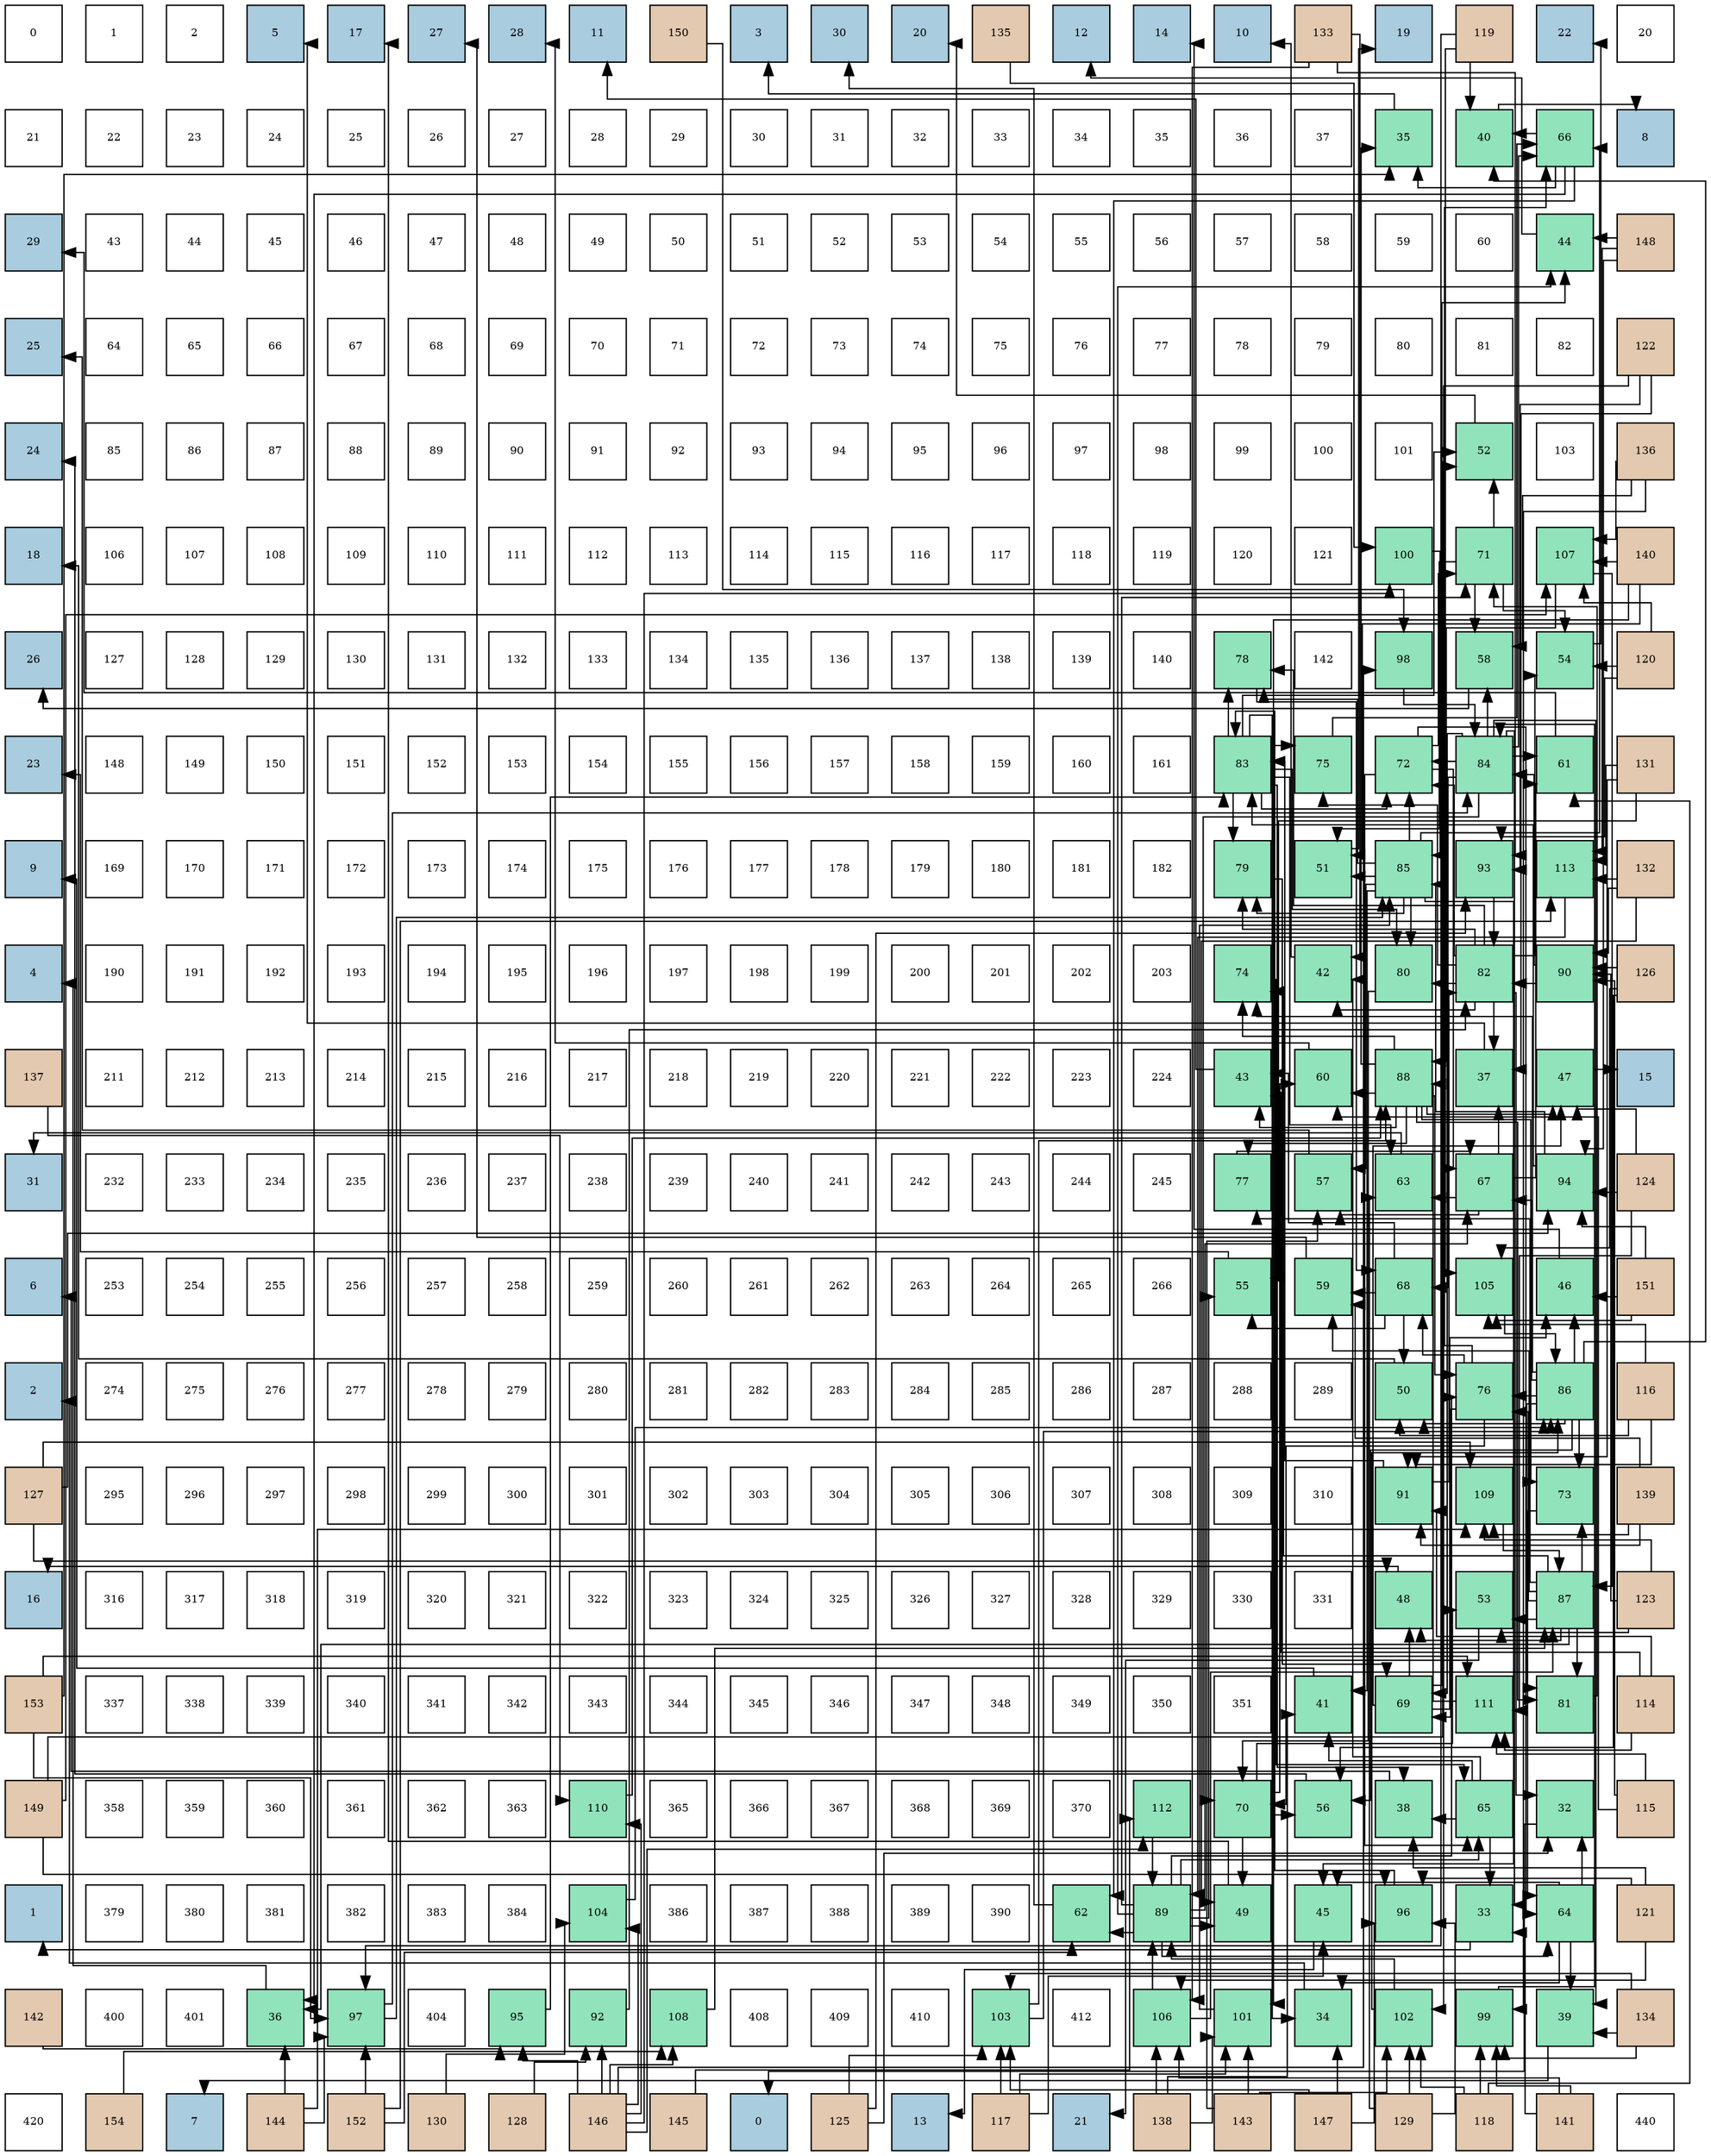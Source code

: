 digraph layout{
 rankdir=TB;
 splines=ortho;
 node [style=filled shape=square fixedsize=true width=0.6];
0[label="0", fontsize=8, fillcolor="#ffffff"];
1[label="1", fontsize=8, fillcolor="#ffffff"];
2[label="2", fontsize=8, fillcolor="#ffffff"];
3[label="5", fontsize=8, fillcolor="#a9ccde"];
4[label="17", fontsize=8, fillcolor="#a9ccde"];
5[label="27", fontsize=8, fillcolor="#a9ccde"];
6[label="28", fontsize=8, fillcolor="#a9ccde"];
7[label="11", fontsize=8, fillcolor="#a9ccde"];
8[label="150", fontsize=8, fillcolor="#e3c9af"];
9[label="3", fontsize=8, fillcolor="#a9ccde"];
10[label="30", fontsize=8, fillcolor="#a9ccde"];
11[label="20", fontsize=8, fillcolor="#a9ccde"];
12[label="135", fontsize=8, fillcolor="#e3c9af"];
13[label="12", fontsize=8, fillcolor="#a9ccde"];
14[label="14", fontsize=8, fillcolor="#a9ccde"];
15[label="10", fontsize=8, fillcolor="#a9ccde"];
16[label="133", fontsize=8, fillcolor="#e3c9af"];
17[label="19", fontsize=8, fillcolor="#a9ccde"];
18[label="119", fontsize=8, fillcolor="#e3c9af"];
19[label="22", fontsize=8, fillcolor="#a9ccde"];
20[label="20", fontsize=8, fillcolor="#ffffff"];
21[label="21", fontsize=8, fillcolor="#ffffff"];
22[label="22", fontsize=8, fillcolor="#ffffff"];
23[label="23", fontsize=8, fillcolor="#ffffff"];
24[label="24", fontsize=8, fillcolor="#ffffff"];
25[label="25", fontsize=8, fillcolor="#ffffff"];
26[label="26", fontsize=8, fillcolor="#ffffff"];
27[label="27", fontsize=8, fillcolor="#ffffff"];
28[label="28", fontsize=8, fillcolor="#ffffff"];
29[label="29", fontsize=8, fillcolor="#ffffff"];
30[label="30", fontsize=8, fillcolor="#ffffff"];
31[label="31", fontsize=8, fillcolor="#ffffff"];
32[label="32", fontsize=8, fillcolor="#ffffff"];
33[label="33", fontsize=8, fillcolor="#ffffff"];
34[label="34", fontsize=8, fillcolor="#ffffff"];
35[label="35", fontsize=8, fillcolor="#ffffff"];
36[label="36", fontsize=8, fillcolor="#ffffff"];
37[label="37", fontsize=8, fillcolor="#ffffff"];
38[label="35", fontsize=8, fillcolor="#91e3bb"];
39[label="40", fontsize=8, fillcolor="#91e3bb"];
40[label="66", fontsize=8, fillcolor="#91e3bb"];
41[label="8", fontsize=8, fillcolor="#a9ccde"];
42[label="29", fontsize=8, fillcolor="#a9ccde"];
43[label="43", fontsize=8, fillcolor="#ffffff"];
44[label="44", fontsize=8, fillcolor="#ffffff"];
45[label="45", fontsize=8, fillcolor="#ffffff"];
46[label="46", fontsize=8, fillcolor="#ffffff"];
47[label="47", fontsize=8, fillcolor="#ffffff"];
48[label="48", fontsize=8, fillcolor="#ffffff"];
49[label="49", fontsize=8, fillcolor="#ffffff"];
50[label="50", fontsize=8, fillcolor="#ffffff"];
51[label="51", fontsize=8, fillcolor="#ffffff"];
52[label="52", fontsize=8, fillcolor="#ffffff"];
53[label="53", fontsize=8, fillcolor="#ffffff"];
54[label="54", fontsize=8, fillcolor="#ffffff"];
55[label="55", fontsize=8, fillcolor="#ffffff"];
56[label="56", fontsize=8, fillcolor="#ffffff"];
57[label="57", fontsize=8, fillcolor="#ffffff"];
58[label="58", fontsize=8, fillcolor="#ffffff"];
59[label="59", fontsize=8, fillcolor="#ffffff"];
60[label="60", fontsize=8, fillcolor="#ffffff"];
61[label="44", fontsize=8, fillcolor="#91e3bb"];
62[label="148", fontsize=8, fillcolor="#e3c9af"];
63[label="25", fontsize=8, fillcolor="#a9ccde"];
64[label="64", fontsize=8, fillcolor="#ffffff"];
65[label="65", fontsize=8, fillcolor="#ffffff"];
66[label="66", fontsize=8, fillcolor="#ffffff"];
67[label="67", fontsize=8, fillcolor="#ffffff"];
68[label="68", fontsize=8, fillcolor="#ffffff"];
69[label="69", fontsize=8, fillcolor="#ffffff"];
70[label="70", fontsize=8, fillcolor="#ffffff"];
71[label="71", fontsize=8, fillcolor="#ffffff"];
72[label="72", fontsize=8, fillcolor="#ffffff"];
73[label="73", fontsize=8, fillcolor="#ffffff"];
74[label="74", fontsize=8, fillcolor="#ffffff"];
75[label="75", fontsize=8, fillcolor="#ffffff"];
76[label="76", fontsize=8, fillcolor="#ffffff"];
77[label="77", fontsize=8, fillcolor="#ffffff"];
78[label="78", fontsize=8, fillcolor="#ffffff"];
79[label="79", fontsize=8, fillcolor="#ffffff"];
80[label="80", fontsize=8, fillcolor="#ffffff"];
81[label="81", fontsize=8, fillcolor="#ffffff"];
82[label="82", fontsize=8, fillcolor="#ffffff"];
83[label="122", fontsize=8, fillcolor="#e3c9af"];
84[label="24", fontsize=8, fillcolor="#a9ccde"];
85[label="85", fontsize=8, fillcolor="#ffffff"];
86[label="86", fontsize=8, fillcolor="#ffffff"];
87[label="87", fontsize=8, fillcolor="#ffffff"];
88[label="88", fontsize=8, fillcolor="#ffffff"];
89[label="89", fontsize=8, fillcolor="#ffffff"];
90[label="90", fontsize=8, fillcolor="#ffffff"];
91[label="91", fontsize=8, fillcolor="#ffffff"];
92[label="92", fontsize=8, fillcolor="#ffffff"];
93[label="93", fontsize=8, fillcolor="#ffffff"];
94[label="94", fontsize=8, fillcolor="#ffffff"];
95[label="95", fontsize=8, fillcolor="#ffffff"];
96[label="96", fontsize=8, fillcolor="#ffffff"];
97[label="97", fontsize=8, fillcolor="#ffffff"];
98[label="98", fontsize=8, fillcolor="#ffffff"];
99[label="99", fontsize=8, fillcolor="#ffffff"];
100[label="100", fontsize=8, fillcolor="#ffffff"];
101[label="101", fontsize=8, fillcolor="#ffffff"];
102[label="52", fontsize=8, fillcolor="#91e3bb"];
103[label="103", fontsize=8, fillcolor="#ffffff"];
104[label="136", fontsize=8, fillcolor="#e3c9af"];
105[label="18", fontsize=8, fillcolor="#a9ccde"];
106[label="106", fontsize=8, fillcolor="#ffffff"];
107[label="107", fontsize=8, fillcolor="#ffffff"];
108[label="108", fontsize=8, fillcolor="#ffffff"];
109[label="109", fontsize=8, fillcolor="#ffffff"];
110[label="110", fontsize=8, fillcolor="#ffffff"];
111[label="111", fontsize=8, fillcolor="#ffffff"];
112[label="112", fontsize=8, fillcolor="#ffffff"];
113[label="113", fontsize=8, fillcolor="#ffffff"];
114[label="114", fontsize=8, fillcolor="#ffffff"];
115[label="115", fontsize=8, fillcolor="#ffffff"];
116[label="116", fontsize=8, fillcolor="#ffffff"];
117[label="117", fontsize=8, fillcolor="#ffffff"];
118[label="118", fontsize=8, fillcolor="#ffffff"];
119[label="119", fontsize=8, fillcolor="#ffffff"];
120[label="120", fontsize=8, fillcolor="#ffffff"];
121[label="121", fontsize=8, fillcolor="#ffffff"];
122[label="100", fontsize=8, fillcolor="#91e3bb"];
123[label="71", fontsize=8, fillcolor="#91e3bb"];
124[label="107", fontsize=8, fillcolor="#91e3bb"];
125[label="140", fontsize=8, fillcolor="#e3c9af"];
126[label="26", fontsize=8, fillcolor="#a9ccde"];
127[label="127", fontsize=8, fillcolor="#ffffff"];
128[label="128", fontsize=8, fillcolor="#ffffff"];
129[label="129", fontsize=8, fillcolor="#ffffff"];
130[label="130", fontsize=8, fillcolor="#ffffff"];
131[label="131", fontsize=8, fillcolor="#ffffff"];
132[label="132", fontsize=8, fillcolor="#ffffff"];
133[label="133", fontsize=8, fillcolor="#ffffff"];
134[label="134", fontsize=8, fillcolor="#ffffff"];
135[label="135", fontsize=8, fillcolor="#ffffff"];
136[label="136", fontsize=8, fillcolor="#ffffff"];
137[label="137", fontsize=8, fillcolor="#ffffff"];
138[label="138", fontsize=8, fillcolor="#ffffff"];
139[label="139", fontsize=8, fillcolor="#ffffff"];
140[label="140", fontsize=8, fillcolor="#ffffff"];
141[label="78", fontsize=8, fillcolor="#91e3bb"];
142[label="142", fontsize=8, fillcolor="#ffffff"];
143[label="98", fontsize=8, fillcolor="#91e3bb"];
144[label="58", fontsize=8, fillcolor="#91e3bb"];
145[label="54", fontsize=8, fillcolor="#91e3bb"];
146[label="120", fontsize=8, fillcolor="#e3c9af"];
147[label="23", fontsize=8, fillcolor="#a9ccde"];
148[label="148", fontsize=8, fillcolor="#ffffff"];
149[label="149", fontsize=8, fillcolor="#ffffff"];
150[label="150", fontsize=8, fillcolor="#ffffff"];
151[label="151", fontsize=8, fillcolor="#ffffff"];
152[label="152", fontsize=8, fillcolor="#ffffff"];
153[label="153", fontsize=8, fillcolor="#ffffff"];
154[label="154", fontsize=8, fillcolor="#ffffff"];
155[label="155", fontsize=8, fillcolor="#ffffff"];
156[label="156", fontsize=8, fillcolor="#ffffff"];
157[label="157", fontsize=8, fillcolor="#ffffff"];
158[label="158", fontsize=8, fillcolor="#ffffff"];
159[label="159", fontsize=8, fillcolor="#ffffff"];
160[label="160", fontsize=8, fillcolor="#ffffff"];
161[label="161", fontsize=8, fillcolor="#ffffff"];
162[label="83", fontsize=8, fillcolor="#91e3bb"];
163[label="75", fontsize=8, fillcolor="#91e3bb"];
164[label="72", fontsize=8, fillcolor="#91e3bb"];
165[label="84", fontsize=8, fillcolor="#91e3bb"];
166[label="61", fontsize=8, fillcolor="#91e3bb"];
167[label="131", fontsize=8, fillcolor="#e3c9af"];
168[label="9", fontsize=8, fillcolor="#a9ccde"];
169[label="169", fontsize=8, fillcolor="#ffffff"];
170[label="170", fontsize=8, fillcolor="#ffffff"];
171[label="171", fontsize=8, fillcolor="#ffffff"];
172[label="172", fontsize=8, fillcolor="#ffffff"];
173[label="173", fontsize=8, fillcolor="#ffffff"];
174[label="174", fontsize=8, fillcolor="#ffffff"];
175[label="175", fontsize=8, fillcolor="#ffffff"];
176[label="176", fontsize=8, fillcolor="#ffffff"];
177[label="177", fontsize=8, fillcolor="#ffffff"];
178[label="178", fontsize=8, fillcolor="#ffffff"];
179[label="179", fontsize=8, fillcolor="#ffffff"];
180[label="180", fontsize=8, fillcolor="#ffffff"];
181[label="181", fontsize=8, fillcolor="#ffffff"];
182[label="182", fontsize=8, fillcolor="#ffffff"];
183[label="79", fontsize=8, fillcolor="#91e3bb"];
184[label="51", fontsize=8, fillcolor="#91e3bb"];
185[label="85", fontsize=8, fillcolor="#91e3bb"];
186[label="93", fontsize=8, fillcolor="#91e3bb"];
187[label="113", fontsize=8, fillcolor="#91e3bb"];
188[label="132", fontsize=8, fillcolor="#e3c9af"];
189[label="4", fontsize=8, fillcolor="#a9ccde"];
190[label="190", fontsize=8, fillcolor="#ffffff"];
191[label="191", fontsize=8, fillcolor="#ffffff"];
192[label="192", fontsize=8, fillcolor="#ffffff"];
193[label="193", fontsize=8, fillcolor="#ffffff"];
194[label="194", fontsize=8, fillcolor="#ffffff"];
195[label="195", fontsize=8, fillcolor="#ffffff"];
196[label="196", fontsize=8, fillcolor="#ffffff"];
197[label="197", fontsize=8, fillcolor="#ffffff"];
198[label="198", fontsize=8, fillcolor="#ffffff"];
199[label="199", fontsize=8, fillcolor="#ffffff"];
200[label="200", fontsize=8, fillcolor="#ffffff"];
201[label="201", fontsize=8, fillcolor="#ffffff"];
202[label="202", fontsize=8, fillcolor="#ffffff"];
203[label="203", fontsize=8, fillcolor="#ffffff"];
204[label="74", fontsize=8, fillcolor="#91e3bb"];
205[label="42", fontsize=8, fillcolor="#91e3bb"];
206[label="80", fontsize=8, fillcolor="#91e3bb"];
207[label="82", fontsize=8, fillcolor="#91e3bb"];
208[label="90", fontsize=8, fillcolor="#91e3bb"];
209[label="126", fontsize=8, fillcolor="#e3c9af"];
210[label="137", fontsize=8, fillcolor="#e3c9af"];
211[label="211", fontsize=8, fillcolor="#ffffff"];
212[label="212", fontsize=8, fillcolor="#ffffff"];
213[label="213", fontsize=8, fillcolor="#ffffff"];
214[label="214", fontsize=8, fillcolor="#ffffff"];
215[label="215", fontsize=8, fillcolor="#ffffff"];
216[label="216", fontsize=8, fillcolor="#ffffff"];
217[label="217", fontsize=8, fillcolor="#ffffff"];
218[label="218", fontsize=8, fillcolor="#ffffff"];
219[label="219", fontsize=8, fillcolor="#ffffff"];
220[label="220", fontsize=8, fillcolor="#ffffff"];
221[label="221", fontsize=8, fillcolor="#ffffff"];
222[label="222", fontsize=8, fillcolor="#ffffff"];
223[label="223", fontsize=8, fillcolor="#ffffff"];
224[label="224", fontsize=8, fillcolor="#ffffff"];
225[label="43", fontsize=8, fillcolor="#91e3bb"];
226[label="60", fontsize=8, fillcolor="#91e3bb"];
227[label="88", fontsize=8, fillcolor="#91e3bb"];
228[label="37", fontsize=8, fillcolor="#91e3bb"];
229[label="47", fontsize=8, fillcolor="#91e3bb"];
230[label="15", fontsize=8, fillcolor="#a9ccde"];
231[label="31", fontsize=8, fillcolor="#a9ccde"];
232[label="232", fontsize=8, fillcolor="#ffffff"];
233[label="233", fontsize=8, fillcolor="#ffffff"];
234[label="234", fontsize=8, fillcolor="#ffffff"];
235[label="235", fontsize=8, fillcolor="#ffffff"];
236[label="236", fontsize=8, fillcolor="#ffffff"];
237[label="237", fontsize=8, fillcolor="#ffffff"];
238[label="238", fontsize=8, fillcolor="#ffffff"];
239[label="239", fontsize=8, fillcolor="#ffffff"];
240[label="240", fontsize=8, fillcolor="#ffffff"];
241[label="241", fontsize=8, fillcolor="#ffffff"];
242[label="242", fontsize=8, fillcolor="#ffffff"];
243[label="243", fontsize=8, fillcolor="#ffffff"];
244[label="244", fontsize=8, fillcolor="#ffffff"];
245[label="245", fontsize=8, fillcolor="#ffffff"];
246[label="77", fontsize=8, fillcolor="#91e3bb"];
247[label="57", fontsize=8, fillcolor="#91e3bb"];
248[label="63", fontsize=8, fillcolor="#91e3bb"];
249[label="67", fontsize=8, fillcolor="#91e3bb"];
250[label="94", fontsize=8, fillcolor="#91e3bb"];
251[label="124", fontsize=8, fillcolor="#e3c9af"];
252[label="6", fontsize=8, fillcolor="#a9ccde"];
253[label="253", fontsize=8, fillcolor="#ffffff"];
254[label="254", fontsize=8, fillcolor="#ffffff"];
255[label="255", fontsize=8, fillcolor="#ffffff"];
256[label="256", fontsize=8, fillcolor="#ffffff"];
257[label="257", fontsize=8, fillcolor="#ffffff"];
258[label="258", fontsize=8, fillcolor="#ffffff"];
259[label="259", fontsize=8, fillcolor="#ffffff"];
260[label="260", fontsize=8, fillcolor="#ffffff"];
261[label="261", fontsize=8, fillcolor="#ffffff"];
262[label="262", fontsize=8, fillcolor="#ffffff"];
263[label="263", fontsize=8, fillcolor="#ffffff"];
264[label="264", fontsize=8, fillcolor="#ffffff"];
265[label="265", fontsize=8, fillcolor="#ffffff"];
266[label="266", fontsize=8, fillcolor="#ffffff"];
267[label="55", fontsize=8, fillcolor="#91e3bb"];
268[label="59", fontsize=8, fillcolor="#91e3bb"];
269[label="68", fontsize=8, fillcolor="#91e3bb"];
270[label="105", fontsize=8, fillcolor="#91e3bb"];
271[label="46", fontsize=8, fillcolor="#91e3bb"];
272[label="151", fontsize=8, fillcolor="#e3c9af"];
273[label="2", fontsize=8, fillcolor="#a9ccde"];
274[label="274", fontsize=8, fillcolor="#ffffff"];
275[label="275", fontsize=8, fillcolor="#ffffff"];
276[label="276", fontsize=8, fillcolor="#ffffff"];
277[label="277", fontsize=8, fillcolor="#ffffff"];
278[label="278", fontsize=8, fillcolor="#ffffff"];
279[label="279", fontsize=8, fillcolor="#ffffff"];
280[label="280", fontsize=8, fillcolor="#ffffff"];
281[label="281", fontsize=8, fillcolor="#ffffff"];
282[label="282", fontsize=8, fillcolor="#ffffff"];
283[label="283", fontsize=8, fillcolor="#ffffff"];
284[label="284", fontsize=8, fillcolor="#ffffff"];
285[label="285", fontsize=8, fillcolor="#ffffff"];
286[label="286", fontsize=8, fillcolor="#ffffff"];
287[label="287", fontsize=8, fillcolor="#ffffff"];
288[label="288", fontsize=8, fillcolor="#ffffff"];
289[label="289", fontsize=8, fillcolor="#ffffff"];
290[label="50", fontsize=8, fillcolor="#91e3bb"];
291[label="76", fontsize=8, fillcolor="#91e3bb"];
292[label="86", fontsize=8, fillcolor="#91e3bb"];
293[label="116", fontsize=8, fillcolor="#e3c9af"];
294[label="127", fontsize=8, fillcolor="#e3c9af"];
295[label="295", fontsize=8, fillcolor="#ffffff"];
296[label="296", fontsize=8, fillcolor="#ffffff"];
297[label="297", fontsize=8, fillcolor="#ffffff"];
298[label="298", fontsize=8, fillcolor="#ffffff"];
299[label="299", fontsize=8, fillcolor="#ffffff"];
300[label="300", fontsize=8, fillcolor="#ffffff"];
301[label="301", fontsize=8, fillcolor="#ffffff"];
302[label="302", fontsize=8, fillcolor="#ffffff"];
303[label="303", fontsize=8, fillcolor="#ffffff"];
304[label="304", fontsize=8, fillcolor="#ffffff"];
305[label="305", fontsize=8, fillcolor="#ffffff"];
306[label="306", fontsize=8, fillcolor="#ffffff"];
307[label="307", fontsize=8, fillcolor="#ffffff"];
308[label="308", fontsize=8, fillcolor="#ffffff"];
309[label="309", fontsize=8, fillcolor="#ffffff"];
310[label="310", fontsize=8, fillcolor="#ffffff"];
311[label="91", fontsize=8, fillcolor="#91e3bb"];
312[label="109", fontsize=8, fillcolor="#91e3bb"];
313[label="73", fontsize=8, fillcolor="#91e3bb"];
314[label="139", fontsize=8, fillcolor="#e3c9af"];
315[label="16", fontsize=8, fillcolor="#a9ccde"];
316[label="316", fontsize=8, fillcolor="#ffffff"];
317[label="317", fontsize=8, fillcolor="#ffffff"];
318[label="318", fontsize=8, fillcolor="#ffffff"];
319[label="319", fontsize=8, fillcolor="#ffffff"];
320[label="320", fontsize=8, fillcolor="#ffffff"];
321[label="321", fontsize=8, fillcolor="#ffffff"];
322[label="322", fontsize=8, fillcolor="#ffffff"];
323[label="323", fontsize=8, fillcolor="#ffffff"];
324[label="324", fontsize=8, fillcolor="#ffffff"];
325[label="325", fontsize=8, fillcolor="#ffffff"];
326[label="326", fontsize=8, fillcolor="#ffffff"];
327[label="327", fontsize=8, fillcolor="#ffffff"];
328[label="328", fontsize=8, fillcolor="#ffffff"];
329[label="329", fontsize=8, fillcolor="#ffffff"];
330[label="330", fontsize=8, fillcolor="#ffffff"];
331[label="331", fontsize=8, fillcolor="#ffffff"];
332[label="48", fontsize=8, fillcolor="#91e3bb"];
333[label="53", fontsize=8, fillcolor="#91e3bb"];
334[label="87", fontsize=8, fillcolor="#91e3bb"];
335[label="123", fontsize=8, fillcolor="#e3c9af"];
336[label="153", fontsize=8, fillcolor="#e3c9af"];
337[label="337", fontsize=8, fillcolor="#ffffff"];
338[label="338", fontsize=8, fillcolor="#ffffff"];
339[label="339", fontsize=8, fillcolor="#ffffff"];
340[label="340", fontsize=8, fillcolor="#ffffff"];
341[label="341", fontsize=8, fillcolor="#ffffff"];
342[label="342", fontsize=8, fillcolor="#ffffff"];
343[label="343", fontsize=8, fillcolor="#ffffff"];
344[label="344", fontsize=8, fillcolor="#ffffff"];
345[label="345", fontsize=8, fillcolor="#ffffff"];
346[label="346", fontsize=8, fillcolor="#ffffff"];
347[label="347", fontsize=8, fillcolor="#ffffff"];
348[label="348", fontsize=8, fillcolor="#ffffff"];
349[label="349", fontsize=8, fillcolor="#ffffff"];
350[label="350", fontsize=8, fillcolor="#ffffff"];
351[label="351", fontsize=8, fillcolor="#ffffff"];
352[label="41", fontsize=8, fillcolor="#91e3bb"];
353[label="69", fontsize=8, fillcolor="#91e3bb"];
354[label="111", fontsize=8, fillcolor="#91e3bb"];
355[label="81", fontsize=8, fillcolor="#91e3bb"];
356[label="114", fontsize=8, fillcolor="#e3c9af"];
357[label="149", fontsize=8, fillcolor="#e3c9af"];
358[label="358", fontsize=8, fillcolor="#ffffff"];
359[label="359", fontsize=8, fillcolor="#ffffff"];
360[label="360", fontsize=8, fillcolor="#ffffff"];
361[label="361", fontsize=8, fillcolor="#ffffff"];
362[label="362", fontsize=8, fillcolor="#ffffff"];
363[label="363", fontsize=8, fillcolor="#ffffff"];
364[label="110", fontsize=8, fillcolor="#91e3bb"];
365[label="365", fontsize=8, fillcolor="#ffffff"];
366[label="366", fontsize=8, fillcolor="#ffffff"];
367[label="367", fontsize=8, fillcolor="#ffffff"];
368[label="368", fontsize=8, fillcolor="#ffffff"];
369[label="369", fontsize=8, fillcolor="#ffffff"];
370[label="370", fontsize=8, fillcolor="#ffffff"];
371[label="112", fontsize=8, fillcolor="#91e3bb"];
372[label="70", fontsize=8, fillcolor="#91e3bb"];
373[label="56", fontsize=8, fillcolor="#91e3bb"];
374[label="38", fontsize=8, fillcolor="#91e3bb"];
375[label="65", fontsize=8, fillcolor="#91e3bb"];
376[label="32", fontsize=8, fillcolor="#91e3bb"];
377[label="115", fontsize=8, fillcolor="#e3c9af"];
378[label="1", fontsize=8, fillcolor="#a9ccde"];
379[label="379", fontsize=8, fillcolor="#ffffff"];
380[label="380", fontsize=8, fillcolor="#ffffff"];
381[label="381", fontsize=8, fillcolor="#ffffff"];
382[label="382", fontsize=8, fillcolor="#ffffff"];
383[label="383", fontsize=8, fillcolor="#ffffff"];
384[label="384", fontsize=8, fillcolor="#ffffff"];
385[label="104", fontsize=8, fillcolor="#91e3bb"];
386[label="386", fontsize=8, fillcolor="#ffffff"];
387[label="387", fontsize=8, fillcolor="#ffffff"];
388[label="388", fontsize=8, fillcolor="#ffffff"];
389[label="389", fontsize=8, fillcolor="#ffffff"];
390[label="390", fontsize=8, fillcolor="#ffffff"];
391[label="62", fontsize=8, fillcolor="#91e3bb"];
392[label="89", fontsize=8, fillcolor="#91e3bb"];
393[label="49", fontsize=8, fillcolor="#91e3bb"];
394[label="45", fontsize=8, fillcolor="#91e3bb"];
395[label="96", fontsize=8, fillcolor="#91e3bb"];
396[label="33", fontsize=8, fillcolor="#91e3bb"];
397[label="64", fontsize=8, fillcolor="#91e3bb"];
398[label="121", fontsize=8, fillcolor="#e3c9af"];
399[label="142", fontsize=8, fillcolor="#e3c9af"];
400[label="400", fontsize=8, fillcolor="#ffffff"];
401[label="401", fontsize=8, fillcolor="#ffffff"];
402[label="36", fontsize=8, fillcolor="#91e3bb"];
403[label="97", fontsize=8, fillcolor="#91e3bb"];
404[label="404", fontsize=8, fillcolor="#ffffff"];
405[label="95", fontsize=8, fillcolor="#91e3bb"];
406[label="92", fontsize=8, fillcolor="#91e3bb"];
407[label="108", fontsize=8, fillcolor="#91e3bb"];
408[label="408", fontsize=8, fillcolor="#ffffff"];
409[label="409", fontsize=8, fillcolor="#ffffff"];
410[label="410", fontsize=8, fillcolor="#ffffff"];
411[label="103", fontsize=8, fillcolor="#91e3bb"];
412[label="412", fontsize=8, fillcolor="#ffffff"];
413[label="106", fontsize=8, fillcolor="#91e3bb"];
414[label="101", fontsize=8, fillcolor="#91e3bb"];
415[label="34", fontsize=8, fillcolor="#91e3bb"];
416[label="102", fontsize=8, fillcolor="#91e3bb"];
417[label="99", fontsize=8, fillcolor="#91e3bb"];
418[label="39", fontsize=8, fillcolor="#91e3bb"];
419[label="134", fontsize=8, fillcolor="#e3c9af"];
420[label="420", fontsize=8, fillcolor="#ffffff"];
421[label="154", fontsize=8, fillcolor="#e3c9af"];
422[label="7", fontsize=8, fillcolor="#a9ccde"];
423[label="144", fontsize=8, fillcolor="#e3c9af"];
424[label="152", fontsize=8, fillcolor="#e3c9af"];
425[label="130", fontsize=8, fillcolor="#e3c9af"];
426[label="128", fontsize=8, fillcolor="#e3c9af"];
427[label="146", fontsize=8, fillcolor="#e3c9af"];
428[label="145", fontsize=8, fillcolor="#e3c9af"];
429[label="0", fontsize=8, fillcolor="#a9ccde"];
430[label="125", fontsize=8, fillcolor="#e3c9af"];
431[label="13", fontsize=8, fillcolor="#a9ccde"];
432[label="117", fontsize=8, fillcolor="#e3c9af"];
433[label="21", fontsize=8, fillcolor="#a9ccde"];
434[label="138", fontsize=8, fillcolor="#e3c9af"];
435[label="143", fontsize=8, fillcolor="#e3c9af"];
436[label="147", fontsize=8, fillcolor="#e3c9af"];
437[label="129", fontsize=8, fillcolor="#e3c9af"];
438[label="118", fontsize=8, fillcolor="#e3c9af"];
439[label="141", fontsize=8, fillcolor="#e3c9af"];
440[label="440", fontsize=8, fillcolor="#ffffff"];
edge [constraint=false, style=vis];376 -> 429;
396 -> 378;
415 -> 273;
38 -> 9;
402 -> 189;
228 -> 3;
374 -> 252;
418 -> 422;
39 -> 41;
352 -> 168;
205 -> 15;
225 -> 7;
61 -> 13;
394 -> 431;
271 -> 14;
229 -> 230;
332 -> 315;
393 -> 4;
290 -> 105;
184 -> 17;
102 -> 11;
333 -> 433;
145 -> 19;
267 -> 147;
373 -> 84;
247 -> 63;
144 -> 126;
268 -> 5;
226 -> 6;
166 -> 42;
391 -> 10;
248 -> 231;
397 -> 376;
397 -> 415;
397 -> 418;
397 -> 394;
375 -> 396;
375 -> 374;
375 -> 352;
375 -> 205;
40 -> 38;
40 -> 402;
40 -> 39;
40 -> 391;
249 -> 228;
249 -> 247;
249 -> 166;
249 -> 248;
269 -> 225;
269 -> 290;
269 -> 267;
269 -> 268;
353 -> 61;
353 -> 271;
353 -> 229;
353 -> 332;
372 -> 393;
372 -> 333;
372 -> 373;
372 -> 226;
123 -> 184;
123 -> 102;
123 -> 145;
123 -> 144;
164 -> 397;
164 -> 375;
164 -> 249;
164 -> 123;
313 -> 397;
204 -> 375;
163 -> 40;
291 -> 40;
291 -> 269;
291 -> 353;
291 -> 372;
246 -> 249;
141 -> 269;
183 -> 353;
206 -> 372;
355 -> 123;
207 -> 376;
207 -> 228;
207 -> 205;
207 -> 145;
207 -> 164;
207 -> 163;
207 -> 141;
207 -> 183;
207 -> 206;
162 -> 415;
162 -> 374;
162 -> 102;
162 -> 248;
162 -> 164;
162 -> 163;
162 -> 141;
162 -> 183;
162 -> 206;
165 -> 396;
165 -> 418;
165 -> 144;
165 -> 166;
165 -> 40;
165 -> 269;
165 -> 353;
165 -> 372;
165 -> 164;
185 -> 352;
185 -> 394;
185 -> 184;
185 -> 247;
185 -> 40;
185 -> 164;
185 -> 141;
185 -> 183;
185 -> 206;
292 -> 39;
292 -> 271;
292 -> 290;
292 -> 373;
292 -> 249;
292 -> 313;
292 -> 204;
292 -> 291;
292 -> 355;
334 -> 402;
334 -> 332;
334 -> 333;
334 -> 268;
334 -> 313;
334 -> 204;
334 -> 291;
334 -> 246;
334 -> 355;
227 -> 38;
227 -> 225;
227 -> 229;
227 -> 226;
227 -> 313;
227 -> 204;
227 -> 291;
227 -> 246;
227 -> 355;
392 -> 61;
392 -> 393;
392 -> 267;
392 -> 391;
392 -> 397;
392 -> 375;
392 -> 249;
392 -> 123;
392 -> 291;
208 -> 207;
208 -> 165;
311 -> 207;
311 -> 162;
406 -> 207;
186 -> 207;
250 -> 162;
250 -> 185;
405 -> 162;
395 -> 162;
403 -> 165;
403 -> 185;
143 -> 165;
417 -> 165;
122 -> 185;
414 -> 185;
416 -> 292;
416 -> 392;
411 -> 292;
411 -> 227;
385 -> 292;
270 -> 292;
413 -> 334;
413 -> 392;
124 -> 334;
124 -> 227;
407 -> 334;
312 -> 334;
364 -> 227;
354 -> 227;
371 -> 392;
187 -> 392;
356 -> 225;
356 -> 311;
356 -> 354;
377 -> 226;
377 -> 208;
377 -> 354;
293 -> 290;
293 -> 311;
293 -> 270;
432 -> 394;
432 -> 414;
432 -> 411;
438 -> 166;
438 -> 417;
438 -> 416;
18 -> 39;
18 -> 403;
18 -> 270;
146 -> 145;
146 -> 186;
146 -> 124;
398 -> 374;
398 -> 395;
398 -> 413;
83 -> 228;
83 -> 186;
83 -> 416;
335 -> 333;
335 -> 208;
335 -> 312;
251 -> 229;
251 -> 250;
251 -> 354;
430 -> 376;
430 -> 186;
430 -> 411;
209 -> 373;
209 -> 208;
209 -> 270;
294 -> 332;
294 -> 250;
294 -> 312;
426 -> 406;
437 -> 248;
437 -> 395;
437 -> 416;
425 -> 385;
167 -> 267;
167 -> 311;
167 -> 187;
188 -> 393;
188 -> 208;
188 -> 187;
16 -> 205;
16 -> 186;
16 -> 413;
419 -> 418;
419 -> 417;
419 -> 411;
12 -> 122;
104 -> 144;
104 -> 417;
104 -> 124;
210 -> 364;
434 -> 352;
434 -> 414;
434 -> 413;
314 -> 268;
314 -> 311;
314 -> 312;
125 -> 184;
125 -> 414;
125 -> 124;
439 -> 396;
439 -> 417;
439 -> 413;
399 -> 405;
435 -> 247;
435 -> 414;
435 -> 416;
423 -> 402;
423 -> 403;
423 -> 312;
428 -> 371;
427 -> 406;
427 -> 405;
427 -> 143;
427 -> 122;
427 -> 385;
427 -> 407;
427 -> 364;
427 -> 371;
436 -> 415;
436 -> 395;
436 -> 411;
62 -> 61;
62 -> 250;
62 -> 187;
357 -> 102;
357 -> 395;
357 -> 124;
8 -> 143;
272 -> 271;
272 -> 250;
272 -> 270;
424 -> 391;
424 -> 403;
424 -> 187;
336 -> 38;
336 -> 403;
336 -> 354;
421 -> 407;
edge [constraint=true, style=invis];
0 -> 21 -> 42 -> 63 -> 84 -> 105 -> 126 -> 147 -> 168 -> 189 -> 210 -> 231 -> 252 -> 273 -> 294 -> 315 -> 336 -> 357 -> 378 -> 399 -> 420;
1 -> 22 -> 43 -> 64 -> 85 -> 106 -> 127 -> 148 -> 169 -> 190 -> 211 -> 232 -> 253 -> 274 -> 295 -> 316 -> 337 -> 358 -> 379 -> 400 -> 421;
2 -> 23 -> 44 -> 65 -> 86 -> 107 -> 128 -> 149 -> 170 -> 191 -> 212 -> 233 -> 254 -> 275 -> 296 -> 317 -> 338 -> 359 -> 380 -> 401 -> 422;
3 -> 24 -> 45 -> 66 -> 87 -> 108 -> 129 -> 150 -> 171 -> 192 -> 213 -> 234 -> 255 -> 276 -> 297 -> 318 -> 339 -> 360 -> 381 -> 402 -> 423;
4 -> 25 -> 46 -> 67 -> 88 -> 109 -> 130 -> 151 -> 172 -> 193 -> 214 -> 235 -> 256 -> 277 -> 298 -> 319 -> 340 -> 361 -> 382 -> 403 -> 424;
5 -> 26 -> 47 -> 68 -> 89 -> 110 -> 131 -> 152 -> 173 -> 194 -> 215 -> 236 -> 257 -> 278 -> 299 -> 320 -> 341 -> 362 -> 383 -> 404 -> 425;
6 -> 27 -> 48 -> 69 -> 90 -> 111 -> 132 -> 153 -> 174 -> 195 -> 216 -> 237 -> 258 -> 279 -> 300 -> 321 -> 342 -> 363 -> 384 -> 405 -> 426;
7 -> 28 -> 49 -> 70 -> 91 -> 112 -> 133 -> 154 -> 175 -> 196 -> 217 -> 238 -> 259 -> 280 -> 301 -> 322 -> 343 -> 364 -> 385 -> 406 -> 427;
8 -> 29 -> 50 -> 71 -> 92 -> 113 -> 134 -> 155 -> 176 -> 197 -> 218 -> 239 -> 260 -> 281 -> 302 -> 323 -> 344 -> 365 -> 386 -> 407 -> 428;
9 -> 30 -> 51 -> 72 -> 93 -> 114 -> 135 -> 156 -> 177 -> 198 -> 219 -> 240 -> 261 -> 282 -> 303 -> 324 -> 345 -> 366 -> 387 -> 408 -> 429;
10 -> 31 -> 52 -> 73 -> 94 -> 115 -> 136 -> 157 -> 178 -> 199 -> 220 -> 241 -> 262 -> 283 -> 304 -> 325 -> 346 -> 367 -> 388 -> 409 -> 430;
11 -> 32 -> 53 -> 74 -> 95 -> 116 -> 137 -> 158 -> 179 -> 200 -> 221 -> 242 -> 263 -> 284 -> 305 -> 326 -> 347 -> 368 -> 389 -> 410 -> 431;
12 -> 33 -> 54 -> 75 -> 96 -> 117 -> 138 -> 159 -> 180 -> 201 -> 222 -> 243 -> 264 -> 285 -> 306 -> 327 -> 348 -> 369 -> 390 -> 411 -> 432;
13 -> 34 -> 55 -> 76 -> 97 -> 118 -> 139 -> 160 -> 181 -> 202 -> 223 -> 244 -> 265 -> 286 -> 307 -> 328 -> 349 -> 370 -> 391 -> 412 -> 433;
14 -> 35 -> 56 -> 77 -> 98 -> 119 -> 140 -> 161 -> 182 -> 203 -> 224 -> 245 -> 266 -> 287 -> 308 -> 329 -> 350 -> 371 -> 392 -> 413 -> 434;
15 -> 36 -> 57 -> 78 -> 99 -> 120 -> 141 -> 162 -> 183 -> 204 -> 225 -> 246 -> 267 -> 288 -> 309 -> 330 -> 351 -> 372 -> 393 -> 414 -> 435;
16 -> 37 -> 58 -> 79 -> 100 -> 121 -> 142 -> 163 -> 184 -> 205 -> 226 -> 247 -> 268 -> 289 -> 310 -> 331 -> 352 -> 373 -> 394 -> 415 -> 436;
17 -> 38 -> 59 -> 80 -> 101 -> 122 -> 143 -> 164 -> 185 -> 206 -> 227 -> 248 -> 269 -> 290 -> 311 -> 332 -> 353 -> 374 -> 395 -> 416 -> 437;
18 -> 39 -> 60 -> 81 -> 102 -> 123 -> 144 -> 165 -> 186 -> 207 -> 228 -> 249 -> 270 -> 291 -> 312 -> 333 -> 354 -> 375 -> 396 -> 417 -> 438;
19 -> 40 -> 61 -> 82 -> 103 -> 124 -> 145 -> 166 -> 187 -> 208 -> 229 -> 250 -> 271 -> 292 -> 313 -> 334 -> 355 -> 376 -> 397 -> 418 -> 439;
20 -> 41 -> 62 -> 83 -> 104 -> 125 -> 146 -> 167 -> 188 -> 209 -> 230 -> 251 -> 272 -> 293 -> 314 -> 335 -> 356 -> 377 -> 398 -> 419 -> 440;
rank = same {0 -> 1 -> 2 -> 3 -> 4 -> 5 -> 6 -> 7 -> 8 -> 9 -> 10 -> 11 -> 12 -> 13 -> 14 -> 15 -> 16 -> 17 -> 18 -> 19 -> 20};
rank = same {21 -> 22 -> 23 -> 24 -> 25 -> 26 -> 27 -> 28 -> 29 -> 30 -> 31 -> 32 -> 33 -> 34 -> 35 -> 36 -> 37 -> 38 -> 39 -> 40 -> 41};
rank = same {42 -> 43 -> 44 -> 45 -> 46 -> 47 -> 48 -> 49 -> 50 -> 51 -> 52 -> 53 -> 54 -> 55 -> 56 -> 57 -> 58 -> 59 -> 60 -> 61 -> 62};
rank = same {63 -> 64 -> 65 -> 66 -> 67 -> 68 -> 69 -> 70 -> 71 -> 72 -> 73 -> 74 -> 75 -> 76 -> 77 -> 78 -> 79 -> 80 -> 81 -> 82 -> 83};
rank = same {84 -> 85 -> 86 -> 87 -> 88 -> 89 -> 90 -> 91 -> 92 -> 93 -> 94 -> 95 -> 96 -> 97 -> 98 -> 99 -> 100 -> 101 -> 102 -> 103 -> 104};
rank = same {105 -> 106 -> 107 -> 108 -> 109 -> 110 -> 111 -> 112 -> 113 -> 114 -> 115 -> 116 -> 117 -> 118 -> 119 -> 120 -> 121 -> 122 -> 123 -> 124 -> 125};
rank = same {126 -> 127 -> 128 -> 129 -> 130 -> 131 -> 132 -> 133 -> 134 -> 135 -> 136 -> 137 -> 138 -> 139 -> 140 -> 141 -> 142 -> 143 -> 144 -> 145 -> 146};
rank = same {147 -> 148 -> 149 -> 150 -> 151 -> 152 -> 153 -> 154 -> 155 -> 156 -> 157 -> 158 -> 159 -> 160 -> 161 -> 162 -> 163 -> 164 -> 165 -> 166 -> 167};
rank = same {168 -> 169 -> 170 -> 171 -> 172 -> 173 -> 174 -> 175 -> 176 -> 177 -> 178 -> 179 -> 180 -> 181 -> 182 -> 183 -> 184 -> 185 -> 186 -> 187 -> 188};
rank = same {189 -> 190 -> 191 -> 192 -> 193 -> 194 -> 195 -> 196 -> 197 -> 198 -> 199 -> 200 -> 201 -> 202 -> 203 -> 204 -> 205 -> 206 -> 207 -> 208 -> 209};
rank = same {210 -> 211 -> 212 -> 213 -> 214 -> 215 -> 216 -> 217 -> 218 -> 219 -> 220 -> 221 -> 222 -> 223 -> 224 -> 225 -> 226 -> 227 -> 228 -> 229 -> 230};
rank = same {231 -> 232 -> 233 -> 234 -> 235 -> 236 -> 237 -> 238 -> 239 -> 240 -> 241 -> 242 -> 243 -> 244 -> 245 -> 246 -> 247 -> 248 -> 249 -> 250 -> 251};
rank = same {252 -> 253 -> 254 -> 255 -> 256 -> 257 -> 258 -> 259 -> 260 -> 261 -> 262 -> 263 -> 264 -> 265 -> 266 -> 267 -> 268 -> 269 -> 270 -> 271 -> 272};
rank = same {273 -> 274 -> 275 -> 276 -> 277 -> 278 -> 279 -> 280 -> 281 -> 282 -> 283 -> 284 -> 285 -> 286 -> 287 -> 288 -> 289 -> 290 -> 291 -> 292 -> 293};
rank = same {294 -> 295 -> 296 -> 297 -> 298 -> 299 -> 300 -> 301 -> 302 -> 303 -> 304 -> 305 -> 306 -> 307 -> 308 -> 309 -> 310 -> 311 -> 312 -> 313 -> 314};
rank = same {315 -> 316 -> 317 -> 318 -> 319 -> 320 -> 321 -> 322 -> 323 -> 324 -> 325 -> 326 -> 327 -> 328 -> 329 -> 330 -> 331 -> 332 -> 333 -> 334 -> 335};
rank = same {336 -> 337 -> 338 -> 339 -> 340 -> 341 -> 342 -> 343 -> 344 -> 345 -> 346 -> 347 -> 348 -> 349 -> 350 -> 351 -> 352 -> 353 -> 354 -> 355 -> 356};
rank = same {357 -> 358 -> 359 -> 360 -> 361 -> 362 -> 363 -> 364 -> 365 -> 366 -> 367 -> 368 -> 369 -> 370 -> 371 -> 372 -> 373 -> 374 -> 375 -> 376 -> 377};
rank = same {378 -> 379 -> 380 -> 381 -> 382 -> 383 -> 384 -> 385 -> 386 -> 387 -> 388 -> 389 -> 390 -> 391 -> 392 -> 393 -> 394 -> 395 -> 396 -> 397 -> 398};
rank = same {399 -> 400 -> 401 -> 402 -> 403 -> 404 -> 405 -> 406 -> 407 -> 408 -> 409 -> 410 -> 411 -> 412 -> 413 -> 414 -> 415 -> 416 -> 417 -> 418 -> 419};
rank = same {420 -> 421 -> 422 -> 423 -> 424 -> 425 -> 426 -> 427 -> 428 -> 429 -> 430 -> 431 -> 432 -> 433 -> 434 -> 435 -> 436 -> 437 -> 438 -> 439 -> 440};
}